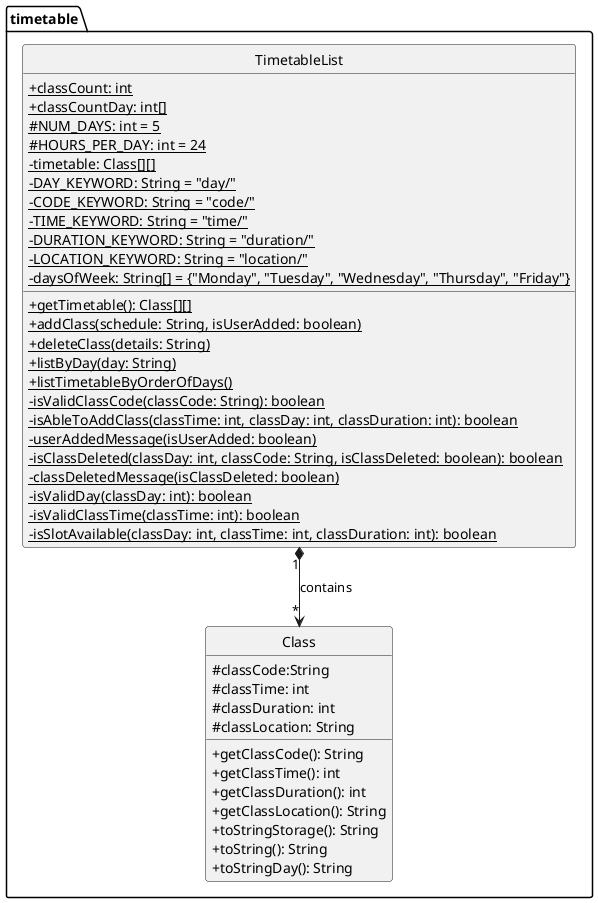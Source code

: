 @startuml
'https://plantuml.com/class-diagram

hide circle
skinparam classAttributeIconSize 0

package timetable{
    class Class{
        # classCode:String
        # classTime: int
        # classDuration: int
        # classLocation: String
        + getClassCode(): String
        + getClassTime(): int
        + getClassDuration(): int
        + getClassLocation(): String
        + toStringStorage(): String
        + toString(): String
        + toStringDay(): String
    }

    class TimetableList{
        + {static} classCount: int
        + {static} classCountDay: int[]
        # {static} NUM_DAYS: int = 5
        # {static} HOURS_PER_DAY: int = 24
        - {static} timetable: Class[][]
        - {static} DAY_KEYWORD: String = "day/"
        - {static} CODE_KEYWORD: String = "code/"
        - {static} TIME_KEYWORD: String = "time/"
        - {static} DURATION_KEYWORD: String = "duration/"
        - {static} LOCATION_KEYWORD: String = "location/"
        - {static} daysOfWeek: String[] = {"Monday", "Tuesday", "Wednesday", "Thursday", "Friday"}
        + {static} getTimetable(): Class[][]
        + {static} addClass(schedule: String, isUserAdded: boolean)
        + {static} deleteClass(details: String)
        + {static} listByDay(day: String)
        + {static} listTimetableByOrderOfDays()
        - {static} isValidClassCode(classCode: String): boolean
        - {static} isAbleToAddClass(classTime: int, classDay: int, classDuration: int): boolean
        - {static} userAddedMessage(isUserAdded: boolean)
        - {static} isClassDeleted(classDay: int, classCode: String, isClassDeleted: boolean): boolean
        - {static} classDeletedMessage(isClassDeleted: boolean)
        - {static} isValidDay(classDay: int): boolean
        - {static} isValidClassTime(classTime: int): boolean
        - {static} isSlotAvailable(classDay: int, classTime: int, classDuration: int): boolean
    }
}

TimetableList "1" *--> "*" Class: contains
@enduml
